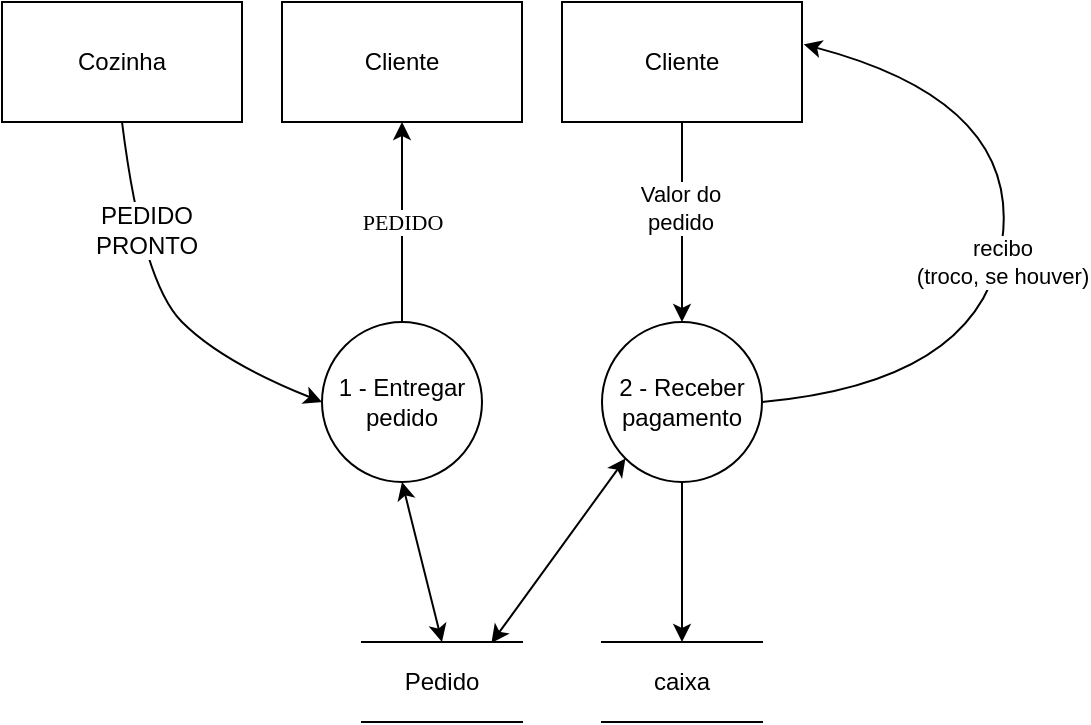 <mxfile version="13.0.3" type="device"><diagram id="zoc3Zd7ZWIz50TokkqXU" name="Page-1"><mxGraphModel dx="621" dy="461" grid="1" gridSize="10" guides="1" tooltips="1" connect="1" arrows="1" fold="1" page="1" pageScale="1" pageWidth="827" pageHeight="1169" math="0" shadow="0"><root><mxCell id="0"/><mxCell id="1" parent="0"/><mxCell id="O6iewxx8CGbtpPNP2Rc5-5" value="&lt;font face=&quot;Verdana&quot;&gt;PEDIDO&lt;/font&gt;" style="edgeStyle=orthogonalEdgeStyle;rounded=0;orthogonalLoop=1;jettySize=auto;html=1;entryX=0.5;entryY=1;entryDx=0;entryDy=0;" parent="1" source="O6iewxx8CGbtpPNP2Rc5-6" target="O6iewxx8CGbtpPNP2Rc5-7" edge="1"><mxGeometry relative="1" as="geometry"/></mxCell><mxCell id="O6iewxx8CGbtpPNP2Rc5-6" value="1 - Entregar pedido" style="ellipse;whiteSpace=wrap;html=1;aspect=fixed;" parent="1" vertex="1"><mxGeometry x="260" y="200" width="80" height="80" as="geometry"/></mxCell><mxCell id="O6iewxx8CGbtpPNP2Rc5-7" value="Cliente" style="rounded=0;whiteSpace=wrap;html=1;" parent="1" vertex="1"><mxGeometry x="240" y="40" width="120" height="60" as="geometry"/></mxCell><mxCell id="O6iewxx8CGbtpPNP2Rc5-14" value="Cozinha" style="rounded=0;whiteSpace=wrap;html=1;" parent="1" vertex="1"><mxGeometry x="100" y="40" width="120" height="60" as="geometry"/></mxCell><mxCell id="O6iewxx8CGbtpPNP2Rc5-15" value="" style="curved=1;endArrow=classic;html=1;exitX=0.5;exitY=1;exitDx=0;exitDy=0;entryX=0;entryY=0.5;entryDx=0;entryDy=0;" parent="1" source="O6iewxx8CGbtpPNP2Rc5-14" target="O6iewxx8CGbtpPNP2Rc5-6" edge="1"><mxGeometry width="50" height="50" relative="1" as="geometry"><mxPoint x="90" y="220" as="sourcePoint"/><mxPoint x="140" y="170" as="targetPoint"/><Array as="points"><mxPoint x="170" y="180"/><mxPoint x="210" y="220"/></Array></mxGeometry></mxCell><mxCell id="O6iewxx8CGbtpPNP2Rc5-16" value="PEDIDO &lt;br&gt;PRONTO" style="text;html=1;align=center;verticalAlign=middle;resizable=0;points=[];labelBackgroundColor=#ffffff;" parent="O6iewxx8CGbtpPNP2Rc5-15" vertex="1" connectable="0"><mxGeometry x="-0.429" y="5" relative="1" as="geometry"><mxPoint as="offset"/></mxGeometry></mxCell><mxCell id="O6iewxx8CGbtpPNP2Rc5-17" value="" style="endArrow=classic;html=1;entryX=0.5;entryY=0;entryDx=0;entryDy=0;exitX=0.5;exitY=1;exitDx=0;exitDy=0;startArrow=classic;startFill=1;" parent="1" source="O6iewxx8CGbtpPNP2Rc5-6" target="O6iewxx8CGbtpPNP2Rc5-23" edge="1"><mxGeometry width="50" height="50" relative="1" as="geometry"><mxPoint x="50" y="320" as="sourcePoint"/><mxPoint x="225.28" y="339.52" as="targetPoint"/></mxGeometry></mxCell><mxCell id="O6iewxx8CGbtpPNP2Rc5-23" value="Pedido" style="shape=partialRectangle;whiteSpace=wrap;html=1;left=0;right=0;fillColor=none;" parent="1" vertex="1"><mxGeometry x="280" y="360" width="80" height="40" as="geometry"/></mxCell><mxCell id="O6iewxx8CGbtpPNP2Rc5-37" value="" style="curved=1;endArrow=classic;html=1;exitX=1;exitY=0.5;exitDx=0;exitDy=0;entryX=1.007;entryY=0.353;entryDx=0;entryDy=0;entryPerimeter=0;" parent="1" target="f_3cfcNmOCxA9oHl1QFy-2" edge="1" source="f_3cfcNmOCxA9oHl1QFy-1"><mxGeometry width="50" height="50" relative="1" as="geometry"><mxPoint x="280.004" y="231.716" as="sourcePoint"/><mxPoint x="311.72" y="100" as="targetPoint"/><Array as="points"><mxPoint x="590" y="230"/><mxPoint x="610" y="90"/></Array></mxGeometry></mxCell><mxCell id="O6iewxx8CGbtpPNP2Rc5-38" value="recibo&lt;br&gt;(troco, se houver)" style="edgeLabel;html=1;align=center;verticalAlign=middle;resizable=0;points=[];" parent="O6iewxx8CGbtpPNP2Rc5-37" vertex="1" connectable="0"><mxGeometry x="-0.3" y="-1" relative="1" as="geometry"><mxPoint x="6.5" y="-43.82" as="offset"/></mxGeometry></mxCell><mxCell id="O6iewxx8CGbtpPNP2Rc5-39" value="caixa" style="shape=partialRectangle;whiteSpace=wrap;html=1;left=0;right=0;fillColor=none;" parent="1" vertex="1"><mxGeometry x="400" y="360" width="80" height="40" as="geometry"/></mxCell><mxCell id="O6iewxx8CGbtpPNP2Rc5-40" value="" style="endArrow=classic;html=1;entryX=0.5;entryY=0;entryDx=0;entryDy=0;exitX=0.5;exitY=1;exitDx=0;exitDy=0;" parent="1" source="f_3cfcNmOCxA9oHl1QFy-1" target="O6iewxx8CGbtpPNP2Rc5-39" edge="1"><mxGeometry width="50" height="50" relative="1" as="geometry"><mxPoint x="470" y="268" as="sourcePoint"/><mxPoint x="371.72" y="200" as="targetPoint"/></mxGeometry></mxCell><mxCell id="f_3cfcNmOCxA9oHl1QFy-1" value="2 - Receber&lt;br&gt;pagamento" style="ellipse;whiteSpace=wrap;html=1;aspect=fixed;" vertex="1" parent="1"><mxGeometry x="400" y="200" width="80" height="80" as="geometry"/></mxCell><mxCell id="f_3cfcNmOCxA9oHl1QFy-3" style="edgeStyle=orthogonalEdgeStyle;rounded=0;orthogonalLoop=1;jettySize=auto;html=1;entryX=0.5;entryY=0;entryDx=0;entryDy=0;" edge="1" parent="1" source="f_3cfcNmOCxA9oHl1QFy-2" target="f_3cfcNmOCxA9oHl1QFy-1"><mxGeometry relative="1" as="geometry"/></mxCell><mxCell id="f_3cfcNmOCxA9oHl1QFy-4" value="Valor do&lt;br&gt;pedido" style="edgeLabel;html=1;align=center;verticalAlign=middle;resizable=0;points=[];" vertex="1" connectable="0" parent="f_3cfcNmOCxA9oHl1QFy-3"><mxGeometry x="-0.144" y="-1" relative="1" as="geometry"><mxPoint as="offset"/></mxGeometry></mxCell><mxCell id="f_3cfcNmOCxA9oHl1QFy-2" value="Cliente" style="rounded=0;whiteSpace=wrap;html=1;" vertex="1" parent="1"><mxGeometry x="380" y="40" width="120" height="60" as="geometry"/></mxCell><mxCell id="f_3cfcNmOCxA9oHl1QFy-5" value="" style="endArrow=classic;html=1;exitX=0;exitY=1;exitDx=0;exitDy=0;entryX=0.809;entryY=0.012;entryDx=0;entryDy=0;entryPerimeter=0;startArrow=classic;startFill=1;" edge="1" parent="1" source="f_3cfcNmOCxA9oHl1QFy-1" target="O6iewxx8CGbtpPNP2Rc5-23"><mxGeometry width="50" height="50" relative="1" as="geometry"><mxPoint x="290" y="290" as="sourcePoint"/><mxPoint x="340" y="240" as="targetPoint"/></mxGeometry></mxCell></root></mxGraphModel></diagram></mxfile>